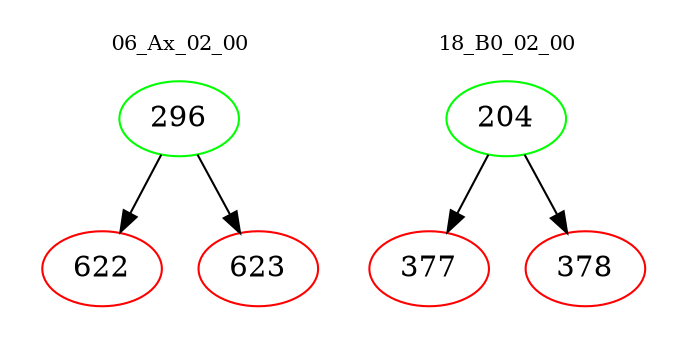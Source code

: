 digraph{
subgraph cluster_0 {
color = white
label = "06_Ax_02_00";
fontsize=10;
T0_296 [label="296", color="green"]
T0_296 -> T0_622 [color="black"]
T0_622 [label="622", color="red"]
T0_296 -> T0_623 [color="black"]
T0_623 [label="623", color="red"]
}
subgraph cluster_1 {
color = white
label = "18_B0_02_00";
fontsize=10;
T1_204 [label="204", color="green"]
T1_204 -> T1_377 [color="black"]
T1_377 [label="377", color="red"]
T1_204 -> T1_378 [color="black"]
T1_378 [label="378", color="red"]
}
}
